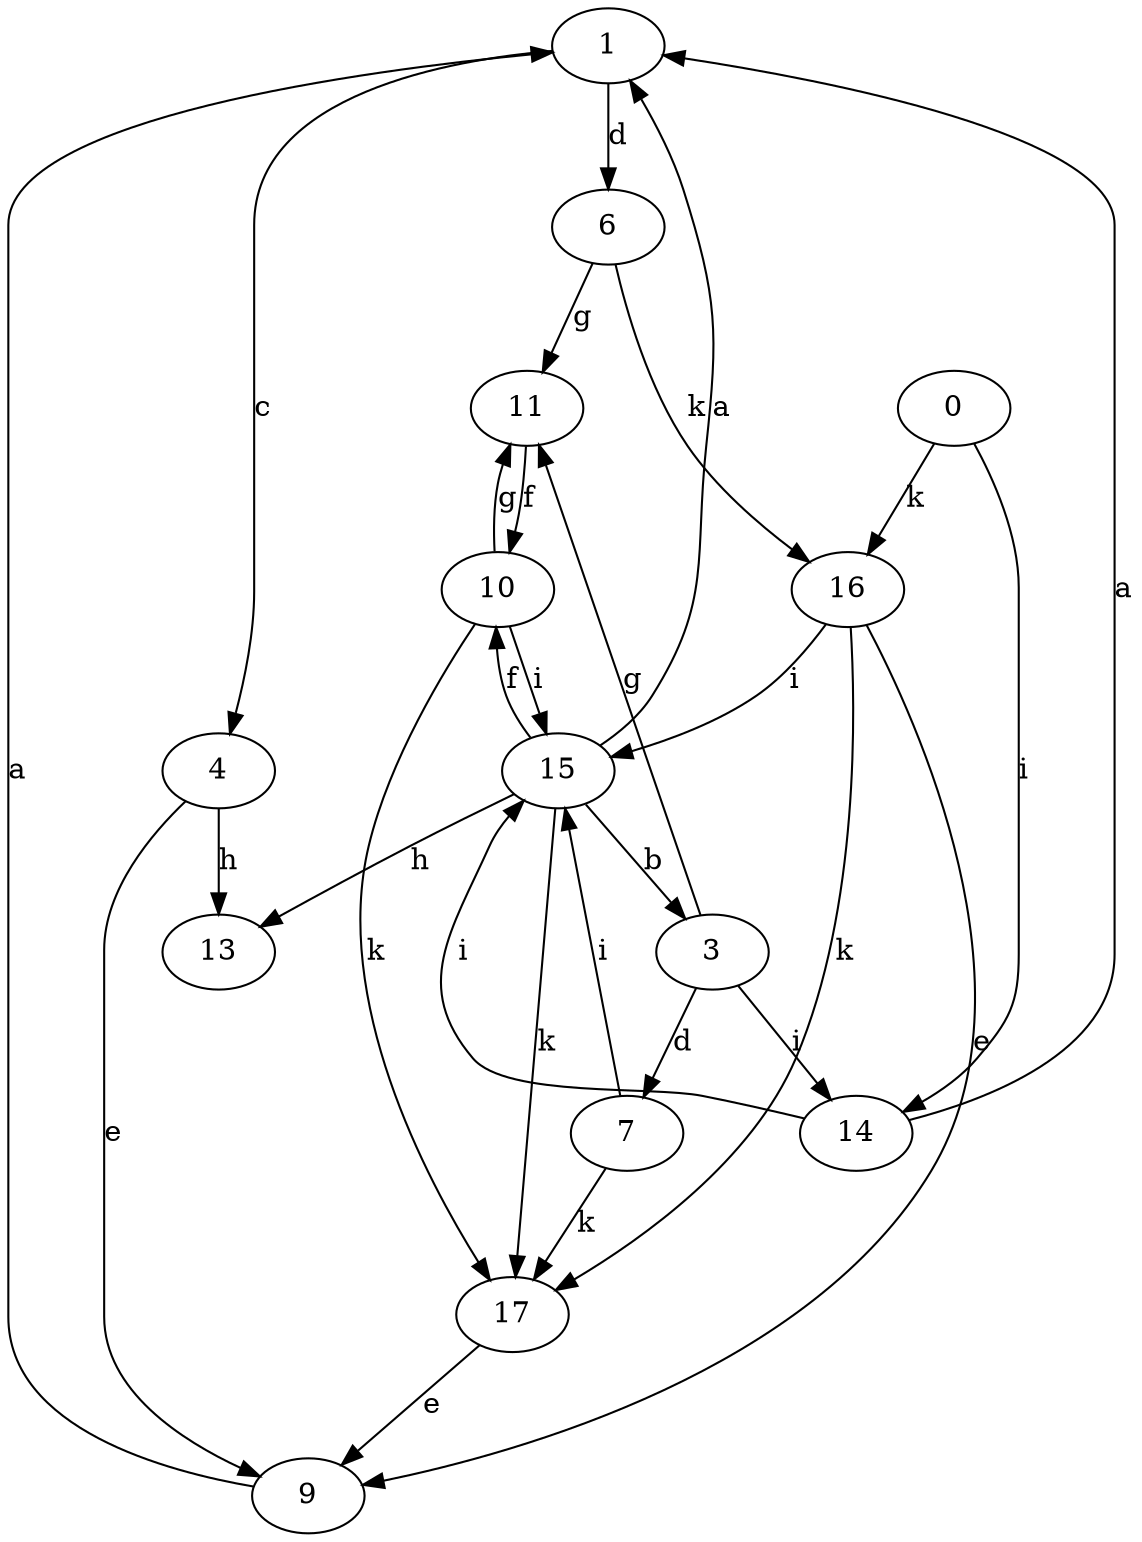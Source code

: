 strict digraph  {
1;
3;
0;
4;
6;
7;
9;
10;
11;
13;
14;
15;
16;
17;
1 -> 4  [label=c];
1 -> 6  [label=d];
3 -> 7  [label=d];
3 -> 11  [label=g];
3 -> 14  [label=i];
0 -> 14  [label=i];
0 -> 16  [label=k];
4 -> 9  [label=e];
4 -> 13  [label=h];
6 -> 11  [label=g];
6 -> 16  [label=k];
7 -> 15  [label=i];
7 -> 17  [label=k];
9 -> 1  [label=a];
10 -> 11  [label=g];
10 -> 15  [label=i];
10 -> 17  [label=k];
11 -> 10  [label=f];
14 -> 1  [label=a];
14 -> 15  [label=i];
15 -> 1  [label=a];
15 -> 3  [label=b];
15 -> 10  [label=f];
15 -> 13  [label=h];
15 -> 17  [label=k];
16 -> 9  [label=e];
16 -> 15  [label=i];
16 -> 17  [label=k];
17 -> 9  [label=e];
}
